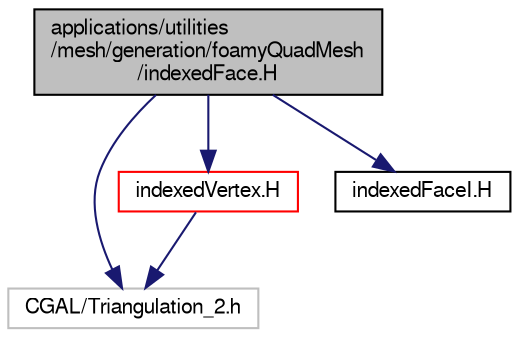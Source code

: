 digraph "applications/utilities/mesh/generation/foamyQuadMesh/indexedFace.H"
{
  bgcolor="transparent";
  edge [fontname="FreeSans",fontsize="10",labelfontname="FreeSans",labelfontsize="10"];
  node [fontname="FreeSans",fontsize="10",shape=record];
  Node0 [label="applications/utilities\l/mesh/generation/foamyQuadMesh\l/indexedFace.H",height=0.2,width=0.4,color="black", fillcolor="grey75", style="filled", fontcolor="black"];
  Node0 -> Node1 [color="midnightblue",fontsize="10",style="solid",fontname="FreeSans"];
  Node1 [label="CGAL/Triangulation_2.h",height=0.2,width=0.4,color="grey75"];
  Node0 -> Node2 [color="midnightblue",fontsize="10",style="solid",fontname="FreeSans"];
  Node2 [label="indexedVertex.H",height=0.2,width=0.4,color="red",URL="$a38846.html"];
  Node2 -> Node1 [color="midnightblue",fontsize="10",style="solid",fontname="FreeSans"];
  Node0 -> Node4 [color="midnightblue",fontsize="10",style="solid",fontname="FreeSans"];
  Node4 [label="indexedFaceI.H",height=0.2,width=0.4,color="black",URL="$a18476.html"];
}
